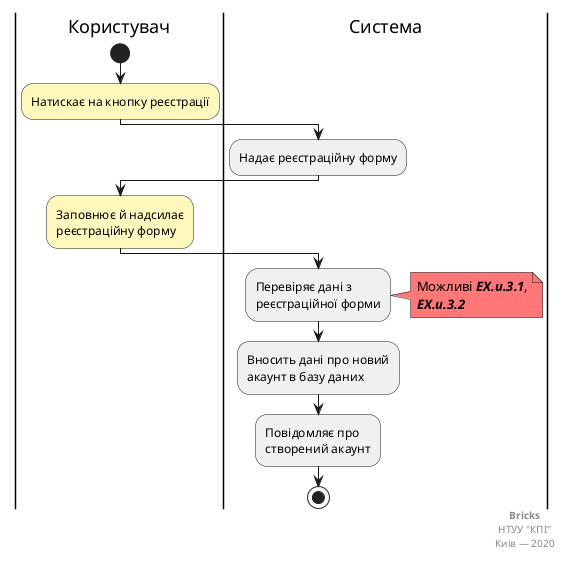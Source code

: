 @startuml

    |Користувач|

        start;

        #fff8bd:Натискає на кнопку реєстрації;

    |Система|

        #f0f0f0:Надає реєстраційну форму;
        
    |Користувач|

        #fff8bd:Заповнює й надсилає
        реєстраційну форму;

    |Система|

        #f0f0f0:Перевіряє дані з
        реєстраційної форми;

        note right #f77
            Можливі <b><i>EX.u.3.1</i></b>,
            <b><i>EX.u.3.2</i></b>
        end note

        #f0f0f0:Вносить дані про новий
        акаунт в базу даних;

        #f0f0f0:Повідомляє про
        створений акаунт;

        stop;

    right footer
        <b>Bricks</b>
        НТУУ "КПІ"
        Киів — 2020
    end footer

@enduml
